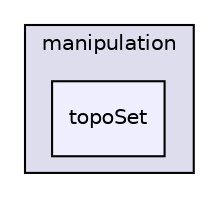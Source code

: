 digraph "applications/utilities/mesh/manipulation/topoSet" {
  bgcolor=transparent;
  compound=true
  node [ fontsize="10", fontname="Helvetica"];
  edge [ labelfontsize="10", labelfontname="Helvetica"];
  subgraph clusterdir_15449a1ef4a09517cc5e2efa6b11565e {
    graph [ bgcolor="#ddddee", pencolor="black", label="manipulation" fontname="Helvetica", fontsize="10", URL="dir_15449a1ef4a09517cc5e2efa6b11565e.html"]
  dir_2111b8ca08748a67a8a90d570e6e534c [shape=box, label="topoSet", style="filled", fillcolor="#eeeeff", pencolor="black", URL="dir_2111b8ca08748a67a8a90d570e6e534c.html"];
  }
}
